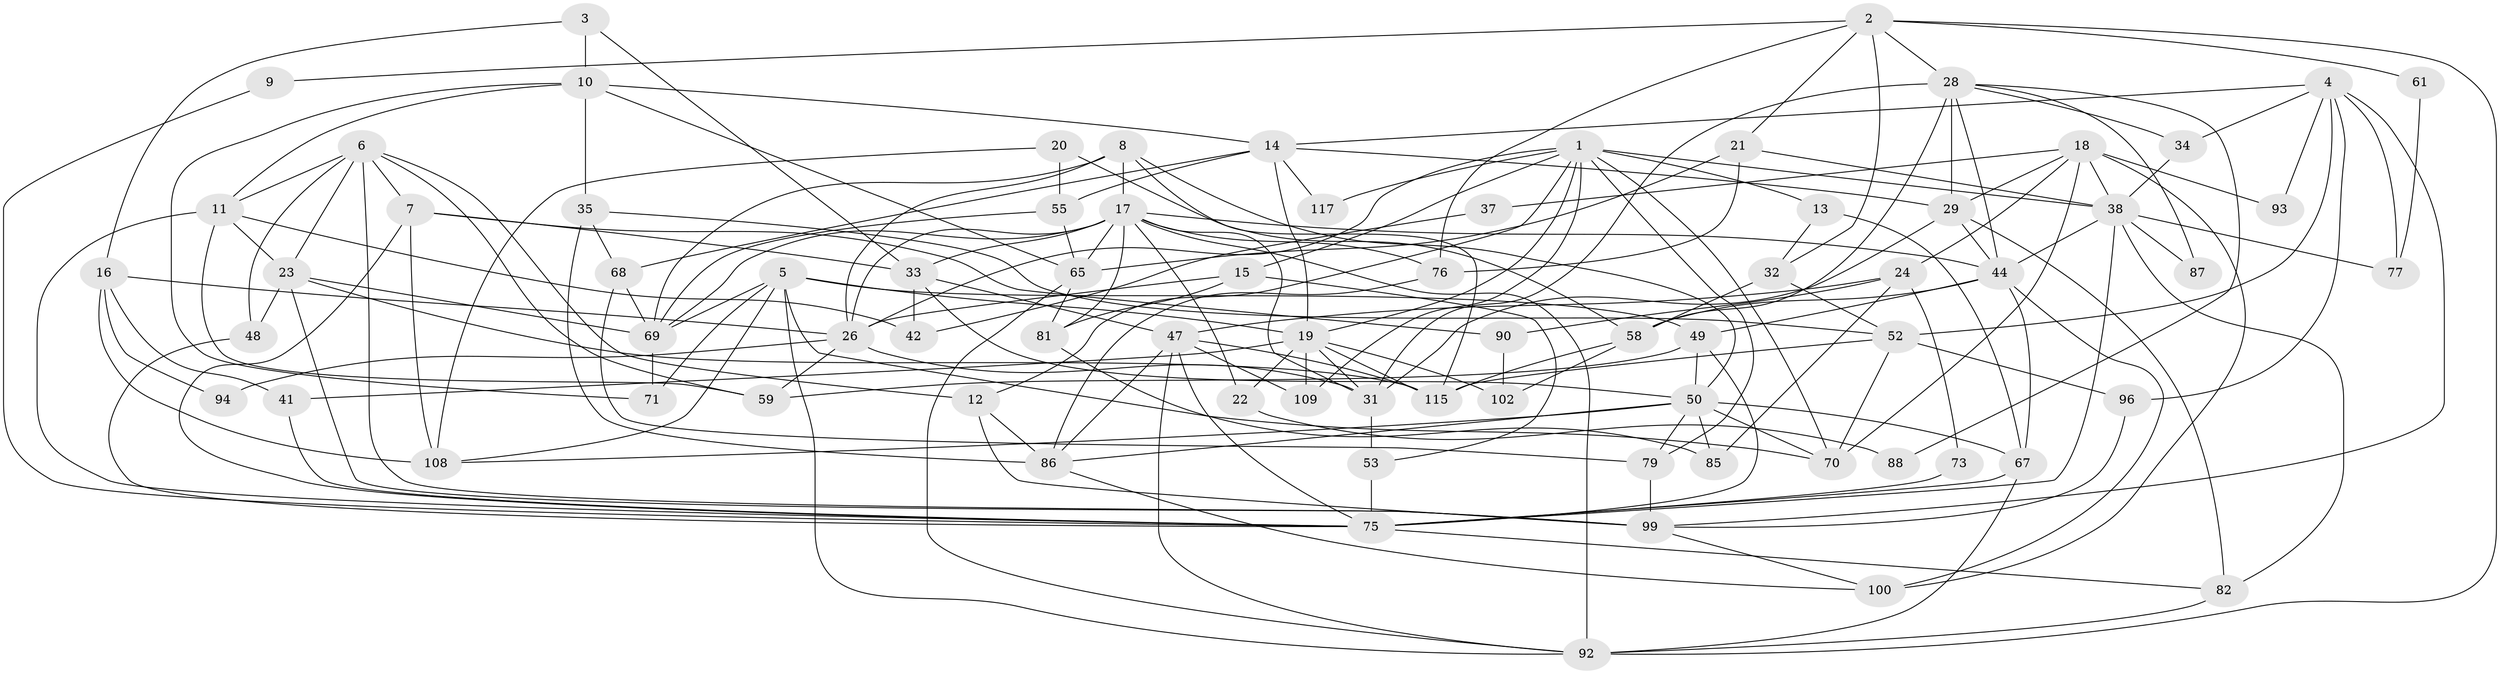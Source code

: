 // original degree distribution, {8: 0.017094017094017096, 5: 0.1452991452991453, 3: 0.26495726495726496, 7: 0.042735042735042736, 6: 0.08547008547008547, 4: 0.2905982905982906, 2: 0.1452991452991453, 9: 0.008547008547008548}
// Generated by graph-tools (version 1.1) at 2025/11/02/27/25 16:11:17]
// undirected, 76 vertices, 189 edges
graph export_dot {
graph [start="1"]
  node [color=gray90,style=filled];
  1 [super="+40"];
  2 [super="+43"];
  3;
  4 [super="+113"];
  5 [super="+39"];
  6 [super="+95"];
  7 [super="+89"];
  8 [super="+25"];
  9;
  10 [super="+63"];
  11 [super="+57"];
  12 [super="+60"];
  13;
  14 [super="+64"];
  15 [super="+105"];
  16 [super="+106"];
  17 [super="+27"];
  18 [super="+112"];
  19 [super="+56"];
  20;
  21 [super="+30"];
  22;
  23;
  24 [super="+51"];
  26 [super="+104"];
  28 [super="+54"];
  29 [super="+66"];
  31 [super="+45"];
  32 [super="+110"];
  33 [super="+80"];
  34 [super="+107"];
  35 [super="+36"];
  37;
  38 [super="+62"];
  41;
  42;
  44 [super="+46"];
  47 [super="+84"];
  48;
  49;
  50 [super="+97"];
  52 [super="+83"];
  53 [super="+114"];
  55 [super="+72"];
  58 [super="+74"];
  59;
  61;
  65 [super="+103"];
  67 [super="+78"];
  68;
  69 [super="+91"];
  70;
  71;
  73;
  75 [super="+98"];
  76;
  77;
  79;
  81;
  82;
  85;
  86;
  87;
  88;
  90;
  92;
  93;
  94;
  96;
  99 [super="+101"];
  100;
  102;
  108 [super="+111"];
  109;
  115 [super="+116"];
  117;
  1 -- 15;
  1 -- 19;
  1 -- 70;
  1 -- 79;
  1 -- 117;
  1 -- 26;
  1 -- 109;
  1 -- 13;
  1 -- 38;
  1 -- 12;
  2 -- 21;
  2 -- 76;
  2 -- 9;
  2 -- 92;
  2 -- 61;
  2 -- 28;
  2 -- 32;
  3 -- 16;
  3 -- 10;
  3 -- 33;
  4 -- 77;
  4 -- 93;
  4 -- 96;
  4 -- 99;
  4 -- 52;
  4 -- 34;
  4 -- 14;
  5 -- 92;
  5 -- 49;
  5 -- 19;
  5 -- 69;
  5 -- 70;
  5 -- 108;
  5 -- 71;
  6 -- 11;
  6 -- 12;
  6 -- 99;
  6 -- 48;
  6 -- 23;
  6 -- 7;
  6 -- 59;
  7 -- 108;
  7 -- 33;
  7 -- 75;
  7 -- 90;
  8 -- 26;
  8 -- 17;
  8 -- 50;
  8 -- 115;
  8 -- 69;
  9 -- 75;
  10 -- 71;
  10 -- 65;
  10 -- 35;
  10 -- 11;
  10 -- 14;
  11 -- 23;
  11 -- 42;
  11 -- 59;
  11 -- 75;
  12 -- 86;
  12 -- 99;
  13 -- 67;
  13 -- 32;
  14 -- 29;
  14 -- 117;
  14 -- 19;
  14 -- 68;
  14 -- 55;
  15 -- 26;
  15 -- 81;
  15 -- 53;
  16 -- 41;
  16 -- 26;
  16 -- 108;
  16 -- 94;
  17 -- 44;
  17 -- 69;
  17 -- 22;
  17 -- 33;
  17 -- 81;
  17 -- 76;
  17 -- 92;
  17 -- 26;
  17 -- 65;
  17 -- 31;
  18 -- 37;
  18 -- 93;
  18 -- 24;
  18 -- 29;
  18 -- 100;
  18 -- 70;
  18 -- 38;
  19 -- 22;
  19 -- 31;
  19 -- 109;
  19 -- 115;
  19 -- 102;
  19 -- 41;
  20 -- 58;
  20 -- 55;
  20 -- 108;
  21 -- 76 [weight=2];
  21 -- 65;
  21 -- 38;
  22 -- 88;
  23 -- 48;
  23 -- 69;
  23 -- 115;
  23 -- 99;
  24 -- 47;
  24 -- 85;
  24 -- 90;
  24 -- 73;
  26 -- 59;
  26 -- 94;
  26 -- 31;
  28 -- 58 [weight=2];
  28 -- 34;
  28 -- 87;
  28 -- 88;
  28 -- 29;
  28 -- 31;
  28 -- 44;
  29 -- 82;
  29 -- 31;
  29 -- 44;
  31 -- 53;
  32 -- 52;
  32 -- 58;
  33 -- 42;
  33 -- 50;
  33 -- 47;
  34 -- 38;
  35 -- 68;
  35 -- 86;
  35 -- 52;
  37 -- 42;
  38 -- 44;
  38 -- 82;
  38 -- 87;
  38 -- 75;
  38 -- 77;
  41 -- 75;
  44 -- 49;
  44 -- 58;
  44 -- 67;
  44 -- 100;
  47 -- 109;
  47 -- 75;
  47 -- 115;
  47 -- 92;
  47 -- 86;
  48 -- 75;
  49 -- 59;
  49 -- 75;
  49 -- 50;
  50 -- 85;
  50 -- 86;
  50 -- 67;
  50 -- 108;
  50 -- 70;
  50 -- 79;
  52 -- 96;
  52 -- 115;
  52 -- 70;
  53 -- 75 [weight=2];
  55 -- 69;
  55 -- 65;
  58 -- 115;
  58 -- 102;
  61 -- 77;
  65 -- 81;
  65 -- 92;
  67 -- 92;
  67 -- 75;
  68 -- 79;
  68 -- 69;
  69 -- 71;
  73 -- 75;
  75 -- 82;
  76 -- 86;
  79 -- 99;
  81 -- 85;
  82 -- 92;
  86 -- 100;
  90 -- 102;
  96 -- 99;
  99 -- 100;
}
